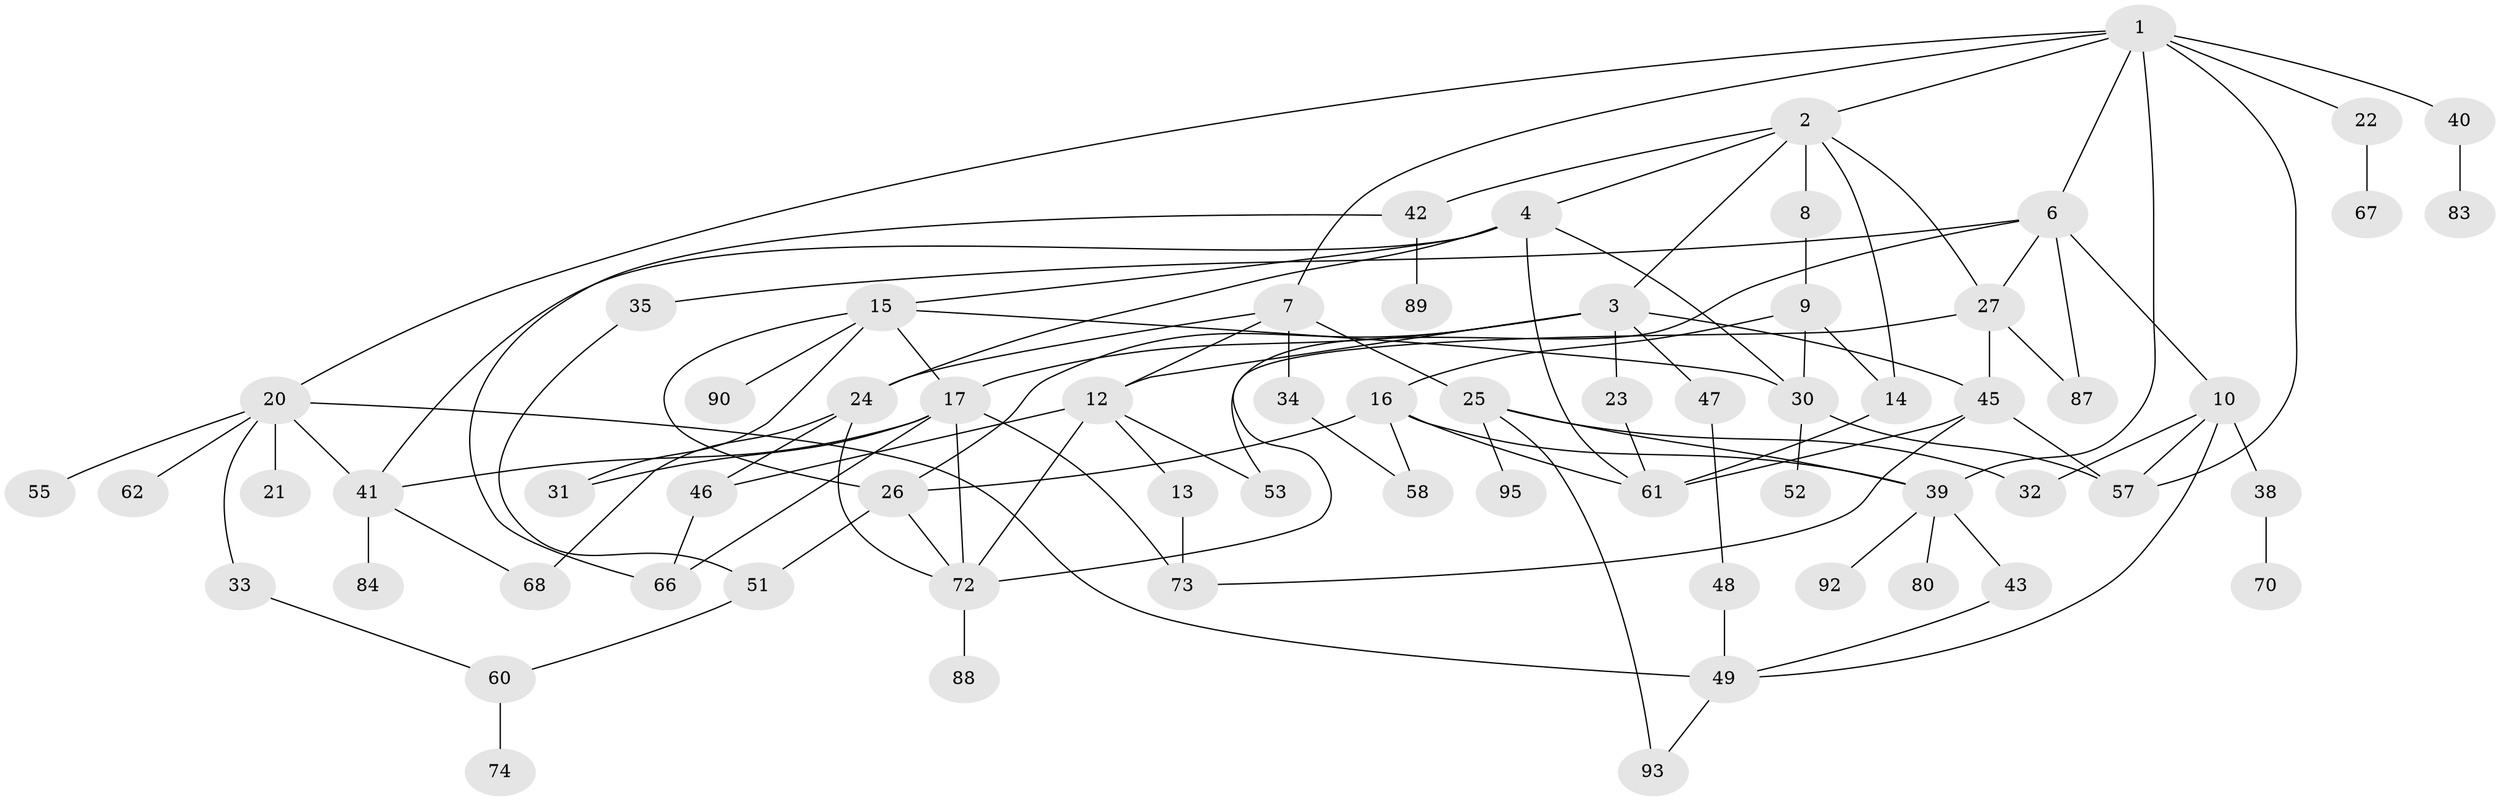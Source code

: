 // Generated by graph-tools (version 1.1) at 2025/23/03/03/25 07:23:34]
// undirected, 66 vertices, 107 edges
graph export_dot {
graph [start="1"]
  node [color=gray90,style=filled];
  1 [super="+19"];
  2;
  3 [super="+5"];
  4 [super="+29"];
  6 [super="+54"];
  7 [super="+18"];
  8;
  9 [super="+11"];
  10 [super="+65"];
  12 [super="+79"];
  13;
  14 [super="+44"];
  15 [super="+28"];
  16 [super="+85"];
  17 [super="+56"];
  20 [super="+82"];
  21;
  22;
  23 [super="+37"];
  24 [super="+64"];
  25 [super="+63"];
  26 [super="+81"];
  27 [super="+78"];
  30 [super="+36"];
  31;
  32;
  33;
  34 [super="+59"];
  35;
  38;
  39 [super="+91"];
  40;
  41 [super="+75"];
  42 [super="+50"];
  43;
  45;
  46;
  47;
  48;
  49 [super="+69"];
  51 [super="+71"];
  52;
  53;
  55;
  57 [super="+77"];
  58;
  60;
  61;
  62;
  66 [super="+86"];
  67;
  68;
  70;
  72 [super="+76"];
  73 [super="+94"];
  74;
  80;
  83;
  84;
  87;
  88;
  89;
  90 [super="+96"];
  92;
  93;
  95;
  1 -- 2;
  1 -- 6;
  1 -- 7;
  1 -- 20;
  1 -- 22;
  1 -- 39;
  1 -- 57;
  1 -- 40;
  2 -- 3;
  2 -- 4;
  2 -- 8;
  2 -- 14;
  2 -- 27;
  2 -- 42;
  3 -- 12;
  3 -- 45;
  3 -- 17;
  3 -- 23;
  3 -- 26;
  3 -- 47;
  4 -- 15;
  4 -- 41;
  4 -- 24;
  4 -- 61;
  4 -- 30;
  6 -- 10;
  6 -- 35;
  6 -- 72;
  6 -- 87;
  6 -- 27;
  7 -- 24;
  7 -- 25;
  7 -- 34;
  7 -- 12;
  8 -- 9;
  9 -- 16;
  9 -- 14;
  9 -- 30;
  10 -- 38;
  10 -- 49;
  10 -- 32;
  10 -- 57;
  12 -- 13;
  12 -- 46;
  12 -- 53;
  12 -- 72;
  13 -- 73;
  14 -- 61;
  15 -- 17;
  15 -- 31;
  15 -- 90;
  15 -- 26;
  15 -- 30;
  16 -- 58;
  16 -- 61;
  16 -- 39;
  16 -- 26;
  17 -- 73;
  17 -- 41;
  17 -- 66;
  17 -- 31;
  17 -- 72;
  20 -- 21;
  20 -- 33;
  20 -- 55;
  20 -- 62;
  20 -- 41;
  20 -- 49;
  22 -- 67;
  23 -- 61;
  24 -- 72;
  24 -- 68;
  24 -- 46;
  25 -- 32;
  25 -- 93;
  25 -- 95;
  25 -- 39;
  26 -- 51;
  26 -- 72;
  27 -- 53;
  27 -- 87;
  27 -- 45;
  30 -- 52;
  30 -- 57;
  33 -- 60;
  34 -- 58;
  35 -- 51;
  38 -- 70;
  39 -- 43;
  39 -- 80;
  39 -- 92;
  40 -- 83;
  41 -- 84;
  41 -- 68;
  42 -- 89;
  42 -- 66;
  43 -- 49;
  45 -- 57;
  45 -- 61;
  45 -- 73;
  46 -- 66;
  47 -- 48;
  48 -- 49;
  49 -- 93;
  51 -- 60;
  60 -- 74;
  72 -- 88;
}
